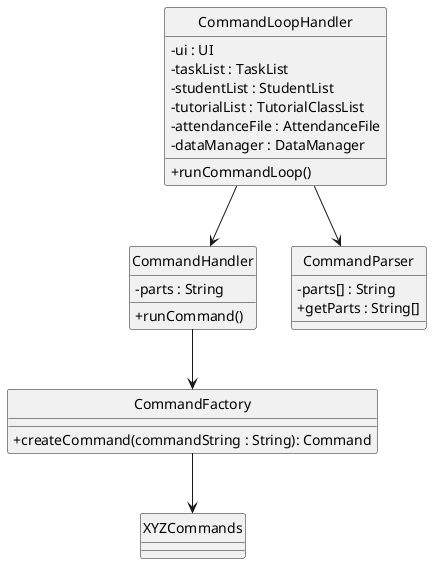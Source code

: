 @startuml
hide circle
skinparam classAttributeIconSize 0

    class CommandHandler {
        - parts : String
        + runCommand()
    }

    class CommandFactory {
        + createCommand(commandString : String): Command
    }

    class CommandParser {
        - parts[] : String
        + getParts : String[]
    }

    class CommandLoopHandler {
        - ui : UI
        - taskList : TaskList
        - studentList : StudentList
        - tutorialList : TutorialClassList
        - attendanceFile : AttendanceFile
        - dataManager : DataManager
        + runCommandLoop()
    }

    class XYZCommands

CommandLoopHandler --> CommandParser
CommandLoopHandler --> CommandHandler
CommandHandler --> CommandFactory
CommandFactory --> XYZCommands

@enduml
